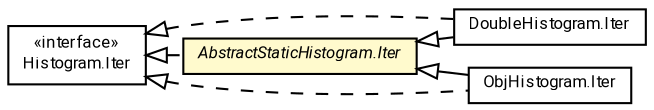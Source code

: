 #!/usr/local/bin/dot
#
# Class diagram 
# Generated by UMLGraph version R5_7_2-60-g0e99a6 (http://www.spinellis.gr/umlgraph/)
#

digraph G {
	graph [fontnames="svg"]
	edge [fontname="Roboto",fontsize=7,labelfontname="Roboto",labelfontsize=7,color="black"];
	node [fontname="Roboto",fontcolor="black",fontsize=8,shape=plaintext,margin=0,width=0,height=0];
	nodesep=0.15;
	ranksep=0.25;
	rankdir=LR;
	// de.lmu.ifi.dbs.elki.utilities.datastructures.histogram.AbstractStaticHistogram.Iter
	c1378349 [label=<<table title="de.lmu.ifi.dbs.elki.utilities.datastructures.histogram.AbstractStaticHistogram.Iter" border="0" cellborder="1" cellspacing="0" cellpadding="2" bgcolor="lemonChiffon" href="AbstractStaticHistogram.Iter.html" target="_parent">
		<tr><td><table border="0" cellspacing="0" cellpadding="1">
		<tr><td align="center" balign="center"> <font face="Roboto"><i>AbstractStaticHistogram.Iter</i></font> </td></tr>
		</table></td></tr>
		</table>>, URL="AbstractStaticHistogram.Iter.html"];
	// de.lmu.ifi.dbs.elki.utilities.datastructures.histogram.DoubleHistogram.Iter
	c1378352 [label=<<table title="de.lmu.ifi.dbs.elki.utilities.datastructures.histogram.DoubleHistogram.Iter" border="0" cellborder="1" cellspacing="0" cellpadding="2" href="DoubleHistogram.Iter.html" target="_parent">
		<tr><td><table border="0" cellspacing="0" cellpadding="1">
		<tr><td align="center" balign="center"> <font face="Roboto">DoubleHistogram.Iter</font> </td></tr>
		</table></td></tr>
		</table>>, URL="DoubleHistogram.Iter.html"];
	// de.lmu.ifi.dbs.elki.utilities.datastructures.histogram.Histogram.Iter
	c1378354 [label=<<table title="de.lmu.ifi.dbs.elki.utilities.datastructures.histogram.Histogram.Iter" border="0" cellborder="1" cellspacing="0" cellpadding="2" href="Histogram.Iter.html" target="_parent">
		<tr><td><table border="0" cellspacing="0" cellpadding="1">
		<tr><td align="center" balign="center"> &#171;interface&#187; </td></tr>
		<tr><td align="center" balign="center"> <font face="Roboto">Histogram.Iter</font> </td></tr>
		</table></td></tr>
		</table>>, URL="Histogram.Iter.html"];
	// de.lmu.ifi.dbs.elki.utilities.datastructures.histogram.ObjHistogram<T>.Iter
	c1378356 [label=<<table title="de.lmu.ifi.dbs.elki.utilities.datastructures.histogram.ObjHistogram.Iter" border="0" cellborder="1" cellspacing="0" cellpadding="2" href="ObjHistogram.Iter.html" target="_parent">
		<tr><td><table border="0" cellspacing="0" cellpadding="1">
		<tr><td align="center" balign="center"> <font face="Roboto">ObjHistogram.Iter</font> </td></tr>
		</table></td></tr>
		</table>>, URL="ObjHistogram.Iter.html"];
	// de.lmu.ifi.dbs.elki.utilities.datastructures.histogram.AbstractStaticHistogram.Iter implements de.lmu.ifi.dbs.elki.utilities.datastructures.histogram.Histogram.Iter
	c1378354 -> c1378349 [arrowtail=empty,style=dashed,dir=back,weight=9];
	// de.lmu.ifi.dbs.elki.utilities.datastructures.histogram.DoubleHistogram.Iter extends de.lmu.ifi.dbs.elki.utilities.datastructures.histogram.AbstractStaticHistogram.Iter
	c1378349 -> c1378352 [arrowtail=empty,dir=back,weight=10];
	// de.lmu.ifi.dbs.elki.utilities.datastructures.histogram.DoubleHistogram.Iter implements de.lmu.ifi.dbs.elki.utilities.datastructures.histogram.Histogram.Iter
	c1378354 -> c1378352 [arrowtail=empty,style=dashed,dir=back,weight=9];
	// de.lmu.ifi.dbs.elki.utilities.datastructures.histogram.ObjHistogram<T>.Iter extends de.lmu.ifi.dbs.elki.utilities.datastructures.histogram.AbstractStaticHistogram.Iter
	c1378349 -> c1378356 [arrowtail=empty,dir=back,weight=10];
	// de.lmu.ifi.dbs.elki.utilities.datastructures.histogram.ObjHistogram<T>.Iter implements de.lmu.ifi.dbs.elki.utilities.datastructures.histogram.Histogram.Iter
	c1378354 -> c1378356 [arrowtail=empty,style=dashed,dir=back,weight=9];
}

